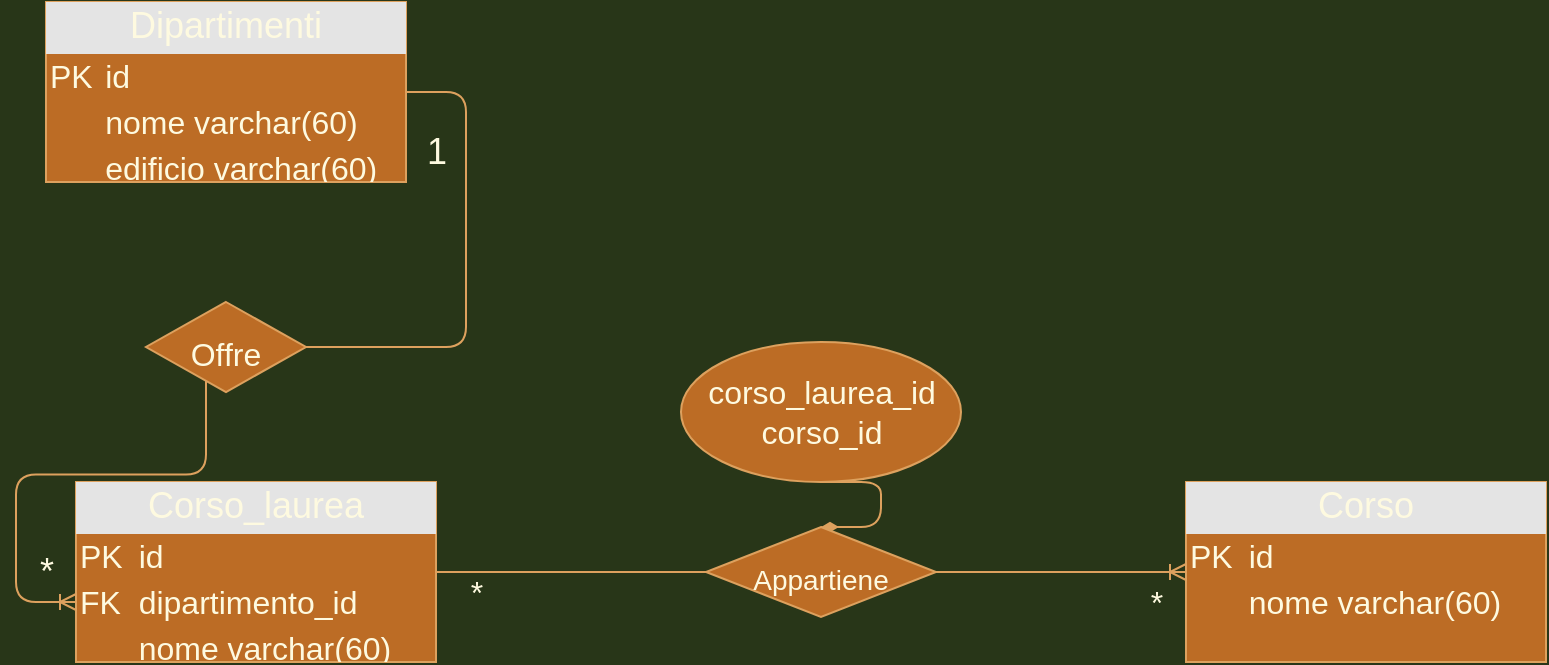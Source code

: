 <mxfile version="16.4.0" type="device"><diagram name="Page-1" id="a7904f86-f2b4-8e86-fa97-74104820619b"><mxGraphModel dx="1189" dy="1464" grid="1" gridSize="15" guides="1" tooltips="1" connect="1" arrows="1" fold="1" page="1" pageScale="1" pageWidth="1100" pageHeight="850" background="#283618" math="0" shadow="0"><root><mxCell id="0"/><mxCell id="1" parent="0"/><mxCell id="9dMuLnbiIaYsMs9DFA0e-4" style="edgeStyle=entityRelationEdgeStyle;rounded=1;sketch=0;orthogonalLoop=1;jettySize=auto;html=1;fontSize=18;fontColor=#FEFAE0;endArrow=ERoneToMany;endFill=0;strokeColor=#DDA15E;fillColor=#BC6C25;startArrow=none;exitX=0;exitY=0.5;exitDx=0;exitDy=0;" edge="1" parent="1" source="9dMuLnbiIaYsMs9DFA0e-12"><mxGeometry relative="1" as="geometry"><mxPoint x="60" y="345" as="targetPoint"/></mxGeometry></mxCell><mxCell id="9dMuLnbiIaYsMs9DFA0e-1" value="&lt;div style=&quot;text-align: center ; box-sizing: border-box ; width: 100% ; background: rgb(228 , 228 , 228) ; padding: 2px ; font-size: 18px&quot;&gt;&lt;font style=&quot;font-size: 18px&quot;&gt;Dipartimenti&lt;/font&gt;&lt;/div&gt;&lt;table style=&quot;width: 100% ; font-size: 18px&quot; cellpadding=&quot;2&quot; cellspacing=&quot;0&quot;&gt;&lt;tbody style=&quot;font-size: 16px&quot;&gt;&lt;tr style=&quot;font-size: 16px&quot;&gt;&lt;td style=&quot;font-size: 16px&quot;&gt;PK&lt;/td&gt;&lt;td style=&quot;font-size: 16px&quot;&gt;id&lt;/td&gt;&lt;/tr&gt;&lt;tr style=&quot;font-size: 16px&quot;&gt;&lt;td style=&quot;font-size: 16px&quot;&gt;&lt;br&gt;&lt;/td&gt;&lt;td style=&quot;font-size: 16px&quot;&gt;nome varchar(60)&lt;/td&gt;&lt;/tr&gt;&lt;tr style=&quot;font-size: 16px&quot;&gt;&lt;td style=&quot;font-size: 16px&quot;&gt;&lt;br&gt;&lt;/td&gt;&lt;td style=&quot;font-size: 16px&quot;&gt;edificio varchar(60)&lt;/td&gt;&lt;/tr&gt;&lt;/tbody&gt;&lt;/table&gt;" style="verticalAlign=top;align=left;overflow=fill;html=1;rounded=0;sketch=0;fontColor=#FEFAE0;strokeColor=#DDA15E;fillColor=#BC6C25;fontSize=16;" vertex="1" parent="1"><mxGeometry x="45" y="45" width="180" height="90" as="geometry"/></mxCell><mxCell id="9dMuLnbiIaYsMs9DFA0e-3" value="&lt;div style=&quot;text-align: center ; box-sizing: border-box ; width: 100% ; background: rgb(228 , 228 , 228) ; padding: 2px ; font-size: 18px&quot;&gt;&lt;font style=&quot;font-size: 18px&quot;&gt;Corso_laurea&lt;/font&gt;&lt;/div&gt;&lt;table style=&quot;width: 100% ; font-size: 18px&quot; cellpadding=&quot;2&quot; cellspacing=&quot;0&quot;&gt;&lt;tbody style=&quot;font-size: 16px&quot;&gt;&lt;tr style=&quot;font-size: 16px&quot;&gt;&lt;td style=&quot;font-size: 16px&quot;&gt;PK&lt;/td&gt;&lt;td style=&quot;font-size: 16px&quot;&gt;id&lt;/td&gt;&lt;/tr&gt;&lt;tr style=&quot;font-size: 16px&quot;&gt;&lt;td style=&quot;font-size: 16px&quot;&gt;FK&lt;/td&gt;&lt;td style=&quot;font-size: 16px&quot;&gt;dipartimento_id&lt;/td&gt;&lt;/tr&gt;&lt;tr style=&quot;font-size: 16px&quot;&gt;&lt;td style=&quot;font-size: 16px&quot;&gt;&lt;/td&gt;&lt;td style=&quot;font-size: 16px&quot;&gt;nome varchar(60)&lt;/td&gt;&lt;/tr&gt;&lt;/tbody&gt;&lt;/table&gt;" style="verticalAlign=top;align=left;overflow=fill;html=1;rounded=0;sketch=0;fontColor=#FEFAE0;strokeColor=#DDA15E;fillColor=#BC6C25;fontSize=16;" vertex="1" parent="1"><mxGeometry x="60" y="285" width="180" height="90" as="geometry"/></mxCell><mxCell id="9dMuLnbiIaYsMs9DFA0e-5" value="*" style="text;html=1;align=center;verticalAlign=middle;resizable=0;points=[];autosize=1;strokeColor=none;fillColor=none;fontSize=18;fontColor=#FEFAE0;" vertex="1" parent="1"><mxGeometry x="30" y="315" width="30" height="30" as="geometry"/></mxCell><mxCell id="9dMuLnbiIaYsMs9DFA0e-6" value="1" style="text;html=1;align=center;verticalAlign=middle;resizable=0;points=[];autosize=1;strokeColor=none;fillColor=none;fontSize=18;fontColor=#FEFAE0;" vertex="1" parent="1"><mxGeometry x="225" y="105" width="30" height="30" as="geometry"/></mxCell><mxCell id="9dMuLnbiIaYsMs9DFA0e-10" style="edgeStyle=entityRelationEdgeStyle;rounded=1;sketch=0;orthogonalLoop=1;jettySize=auto;html=1;fontSize=18;fontColor=#FEFAE0;endArrow=ERoneToMany;endFill=0;strokeColor=#DDA15E;fillColor=#BC6C25;exitX=1;exitY=0.5;exitDx=0;exitDy=0;" edge="1" parent="1" source="9dMuLnbiIaYsMs9DFA0e-3"><mxGeometry relative="1" as="geometry"><mxPoint x="615" y="330" as="targetPoint"/><mxPoint x="255" y="335" as="sourcePoint"/></mxGeometry></mxCell><mxCell id="9dMuLnbiIaYsMs9DFA0e-22" style="edgeStyle=entityRelationEdgeStyle;rounded=1;sketch=0;orthogonalLoop=1;jettySize=auto;html=1;exitX=0.5;exitY=0;exitDx=0;exitDy=0;entryX=0.5;entryY=1;entryDx=0;entryDy=0;fontSize=16;fontColor=#FEFAE0;startArrow=diamondThin;startFill=1;endArrow=none;endFill=0;strokeColor=#DDA15E;fillColor=#BC6C25;" edge="1" parent="1" source="9dMuLnbiIaYsMs9DFA0e-11" target="9dMuLnbiIaYsMs9DFA0e-21"><mxGeometry relative="1" as="geometry"/></mxCell><mxCell id="9dMuLnbiIaYsMs9DFA0e-11" value="&lt;font style=&quot;font-size: 14px&quot;&gt;Appartiene&lt;/font&gt;" style="rhombus;whiteSpace=wrap;html=1;rounded=0;sketch=0;fontSize=26;fontColor=#FEFAE0;strokeColor=#DDA15E;fillColor=#BC6C25;" vertex="1" parent="1"><mxGeometry x="375" y="307.5" width="115" height="45" as="geometry"/></mxCell><mxCell id="9dMuLnbiIaYsMs9DFA0e-12" value="&lt;font style=&quot;font-size: 16px&quot;&gt;Offre&lt;/font&gt;" style="rhombus;whiteSpace=wrap;html=1;rounded=0;sketch=0;fontSize=26;fontColor=#FEFAE0;strokeColor=#DDA15E;fillColor=#BC6C25;" vertex="1" parent="1"><mxGeometry x="95" y="195" width="80" height="45" as="geometry"/></mxCell><mxCell id="9dMuLnbiIaYsMs9DFA0e-13" value="" style="edgeStyle=entityRelationEdgeStyle;rounded=1;sketch=0;orthogonalLoop=1;jettySize=auto;html=1;fontSize=18;fontColor=#FEFAE0;endArrow=none;endFill=0;strokeColor=#DDA15E;fillColor=#BC6C25;" edge="1" parent="1" source="9dMuLnbiIaYsMs9DFA0e-1" target="9dMuLnbiIaYsMs9DFA0e-12"><mxGeometry relative="1" as="geometry"><mxPoint x="60" y="345" as="targetPoint"/><mxPoint x="225" y="90" as="sourcePoint"/></mxGeometry></mxCell><mxCell id="9dMuLnbiIaYsMs9DFA0e-15" value="*" style="text;html=1;align=center;verticalAlign=middle;resizable=0;points=[];autosize=1;strokeColor=none;fillColor=none;fontSize=16;fontColor=#FEFAE0;" vertex="1" parent="1"><mxGeometry x="245" y="325" width="30" height="30" as="geometry"/></mxCell><mxCell id="9dMuLnbiIaYsMs9DFA0e-17" value="*" style="text;html=1;align=center;verticalAlign=middle;resizable=0;points=[];autosize=1;strokeColor=none;fillColor=none;fontSize=16;fontColor=#FEFAE0;" vertex="1" parent="1"><mxGeometry x="585" y="330" width="30" height="30" as="geometry"/></mxCell><mxCell id="9dMuLnbiIaYsMs9DFA0e-19" value="&lt;div style=&quot;text-align: center ; box-sizing: border-box ; width: 100% ; background: rgb(228 , 228 , 228) ; padding: 2px ; font-size: 18px&quot;&gt;&lt;font style=&quot;font-size: 18px&quot;&gt;Corso&lt;/font&gt;&lt;/div&gt;&lt;table style=&quot;width: 100% ; font-size: 18px&quot; cellpadding=&quot;2&quot; cellspacing=&quot;0&quot;&gt;&lt;tbody style=&quot;font-size: 16px&quot;&gt;&lt;tr style=&quot;font-size: 16px&quot;&gt;&lt;td style=&quot;font-size: 16px&quot;&gt;PK&lt;/td&gt;&lt;td style=&quot;font-size: 16px&quot;&gt;id&lt;/td&gt;&lt;/tr&gt;&lt;tr style=&quot;font-size: 16px&quot;&gt;&lt;td style=&quot;font-size: 16px&quot;&gt;&lt;br&gt;&lt;/td&gt;&lt;td style=&quot;font-size: 16px&quot;&gt;nome varchar(60)&lt;/td&gt;&lt;/tr&gt;&lt;tr style=&quot;font-size: 16px&quot;&gt;&lt;td style=&quot;font-size: 16px&quot;&gt;&lt;/td&gt;&lt;td style=&quot;font-size: 16px&quot;&gt;&lt;br&gt;&lt;/td&gt;&lt;/tr&gt;&lt;/tbody&gt;&lt;/table&gt;" style="verticalAlign=top;align=left;overflow=fill;html=1;rounded=0;sketch=0;fontColor=#FEFAE0;strokeColor=#DDA15E;fillColor=#BC6C25;fontSize=16;" vertex="1" parent="1"><mxGeometry x="615" y="285" width="180" height="90" as="geometry"/></mxCell><mxCell id="9dMuLnbiIaYsMs9DFA0e-21" value="corso_laurea_id&lt;br&gt;corso_id" style="ellipse;whiteSpace=wrap;html=1;rounded=0;sketch=0;fontSize=16;fontColor=#FEFAE0;strokeColor=#DDA15E;fillColor=#BC6C25;" vertex="1" parent="1"><mxGeometry x="362.5" y="215" width="140" height="70" as="geometry"/></mxCell></root></mxGraphModel></diagram></mxfile>